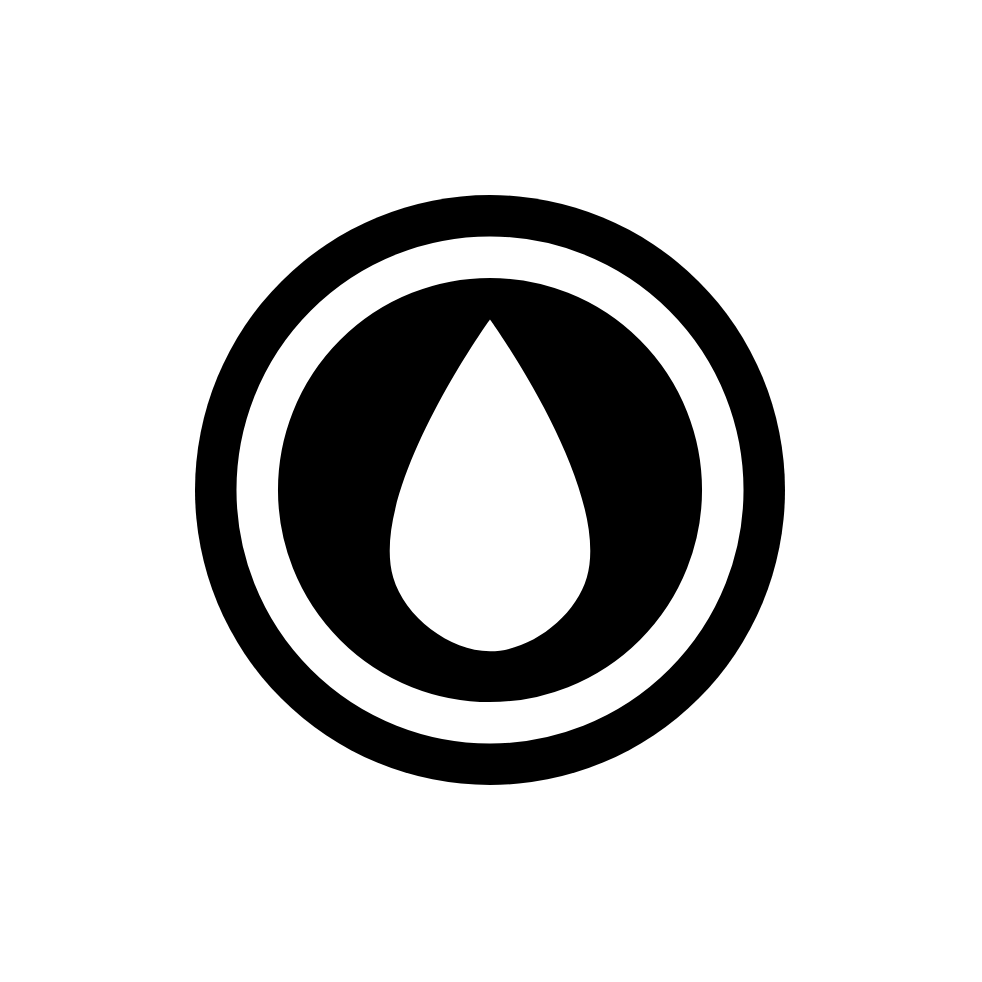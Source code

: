 <mxfile version="14.4.2" type="device"><diagram id="FKJCs3JOXw1YVRnig159" name="Page-1"><mxGraphModel dx="1106" dy="821" grid="1" gridSize="10" guides="1" tooltips="1" connect="1" arrows="1" fold="1" page="1" pageScale="1" pageWidth="827" pageHeight="1169" math="0" shadow="0"><root><mxCell id="0"/><mxCell id="1" parent="0"/><mxCell id="TS7FcgzthyX1dTqAfQEW-1" value="" style="shape=image;verticalLabelPosition=bottom;labelBackgroundColor=#ffffff;verticalAlign=top;aspect=fixed;imageAspect=0;image=data:image/svg+xml,PHN2ZyB4bWxucz0iaHR0cDovL3d3dy53My5vcmcvMjAwMC9zdmciIHZpZXdCb3g9IjAgMCAyNTYgMjU2IiB3aWR0aD0iMjU2IiBoZWlnaHQ9IjI1NiI+PGNpcmNsZSBjeD0iMTI4IiBjeT0iMTI4IiByPSIxMjgiLz48Y2lyY2xlIHN0cm9rZT0iI2ZmZiIgc3Ryb2tlLXdpZHRoPSIxOCIgY3g9IjEyOCIgY3k9IjEyOCIgcj0iMTAxIi8+PHBhdGggZmlsbD0iI2ZmZiIgZD0iTTEyOCA1NHMtNTMuMDM3IDczLjY4Ni00MiAxMTJjNC44NzIgMTYuOTEzIDI0LjQgMzIgNDIgMzJzMzcuMTI4LTE1LjA4NyA0Mi0zMmMxMS4wMzctMzguMzE0LTQyLTExMi00Mi0xMTJ6Ii8+PC9zdmc+;" vertex="1" parent="1"><mxGeometry x="127.5" y="197.5" width="295" height="295" as="geometry"/></mxCell><mxCell id="LAi93W_A8KjiAYCvzZqJ-5" value="" style="shape=image;verticalLabelPosition=bottom;labelBackgroundColor=#ffffff;verticalAlign=top;aspect=fixed;imageAspect=0;image=https://encrypted-tbn0.gstatic.com/images?q=tbn:ANd9GcRy3IxJmWQx9elAheZIGtT0SI555j84Obowjg&amp;usqp=CAU;opacity=80;fontFamily=Verdana;fontSize=80;" parent="1" vertex="1"><mxGeometry x="30" y="100" width="490" height="490" as="geometry"/></mxCell><mxCell id="LAi93W_A8KjiAYCvzZqJ-6" value="ECE391" style="text;html=1;align=center;verticalAlign=middle;resizable=0;points=[];autosize=1;fontSize=60;fontFamily=Verdana;fontColor=#FFFFFF;" parent="1" vertex="1"><mxGeometry x="140" y="100" width="250" height="80" as="geometry"/></mxCell><mxCell id="LAi93W_A8KjiAYCvzZqJ-7" value="C Header" style="text;html=1;align=center;verticalAlign=middle;resizable=0;points=[];autosize=1;fontSize=60;fontFamily=Verdana;fontColor=#FFFFFF;" parent="1" vertex="1"><mxGeometry x="120" y="510" width="290" height="80" as="geometry"/></mxCell></root></mxGraphModel></diagram></mxfile>